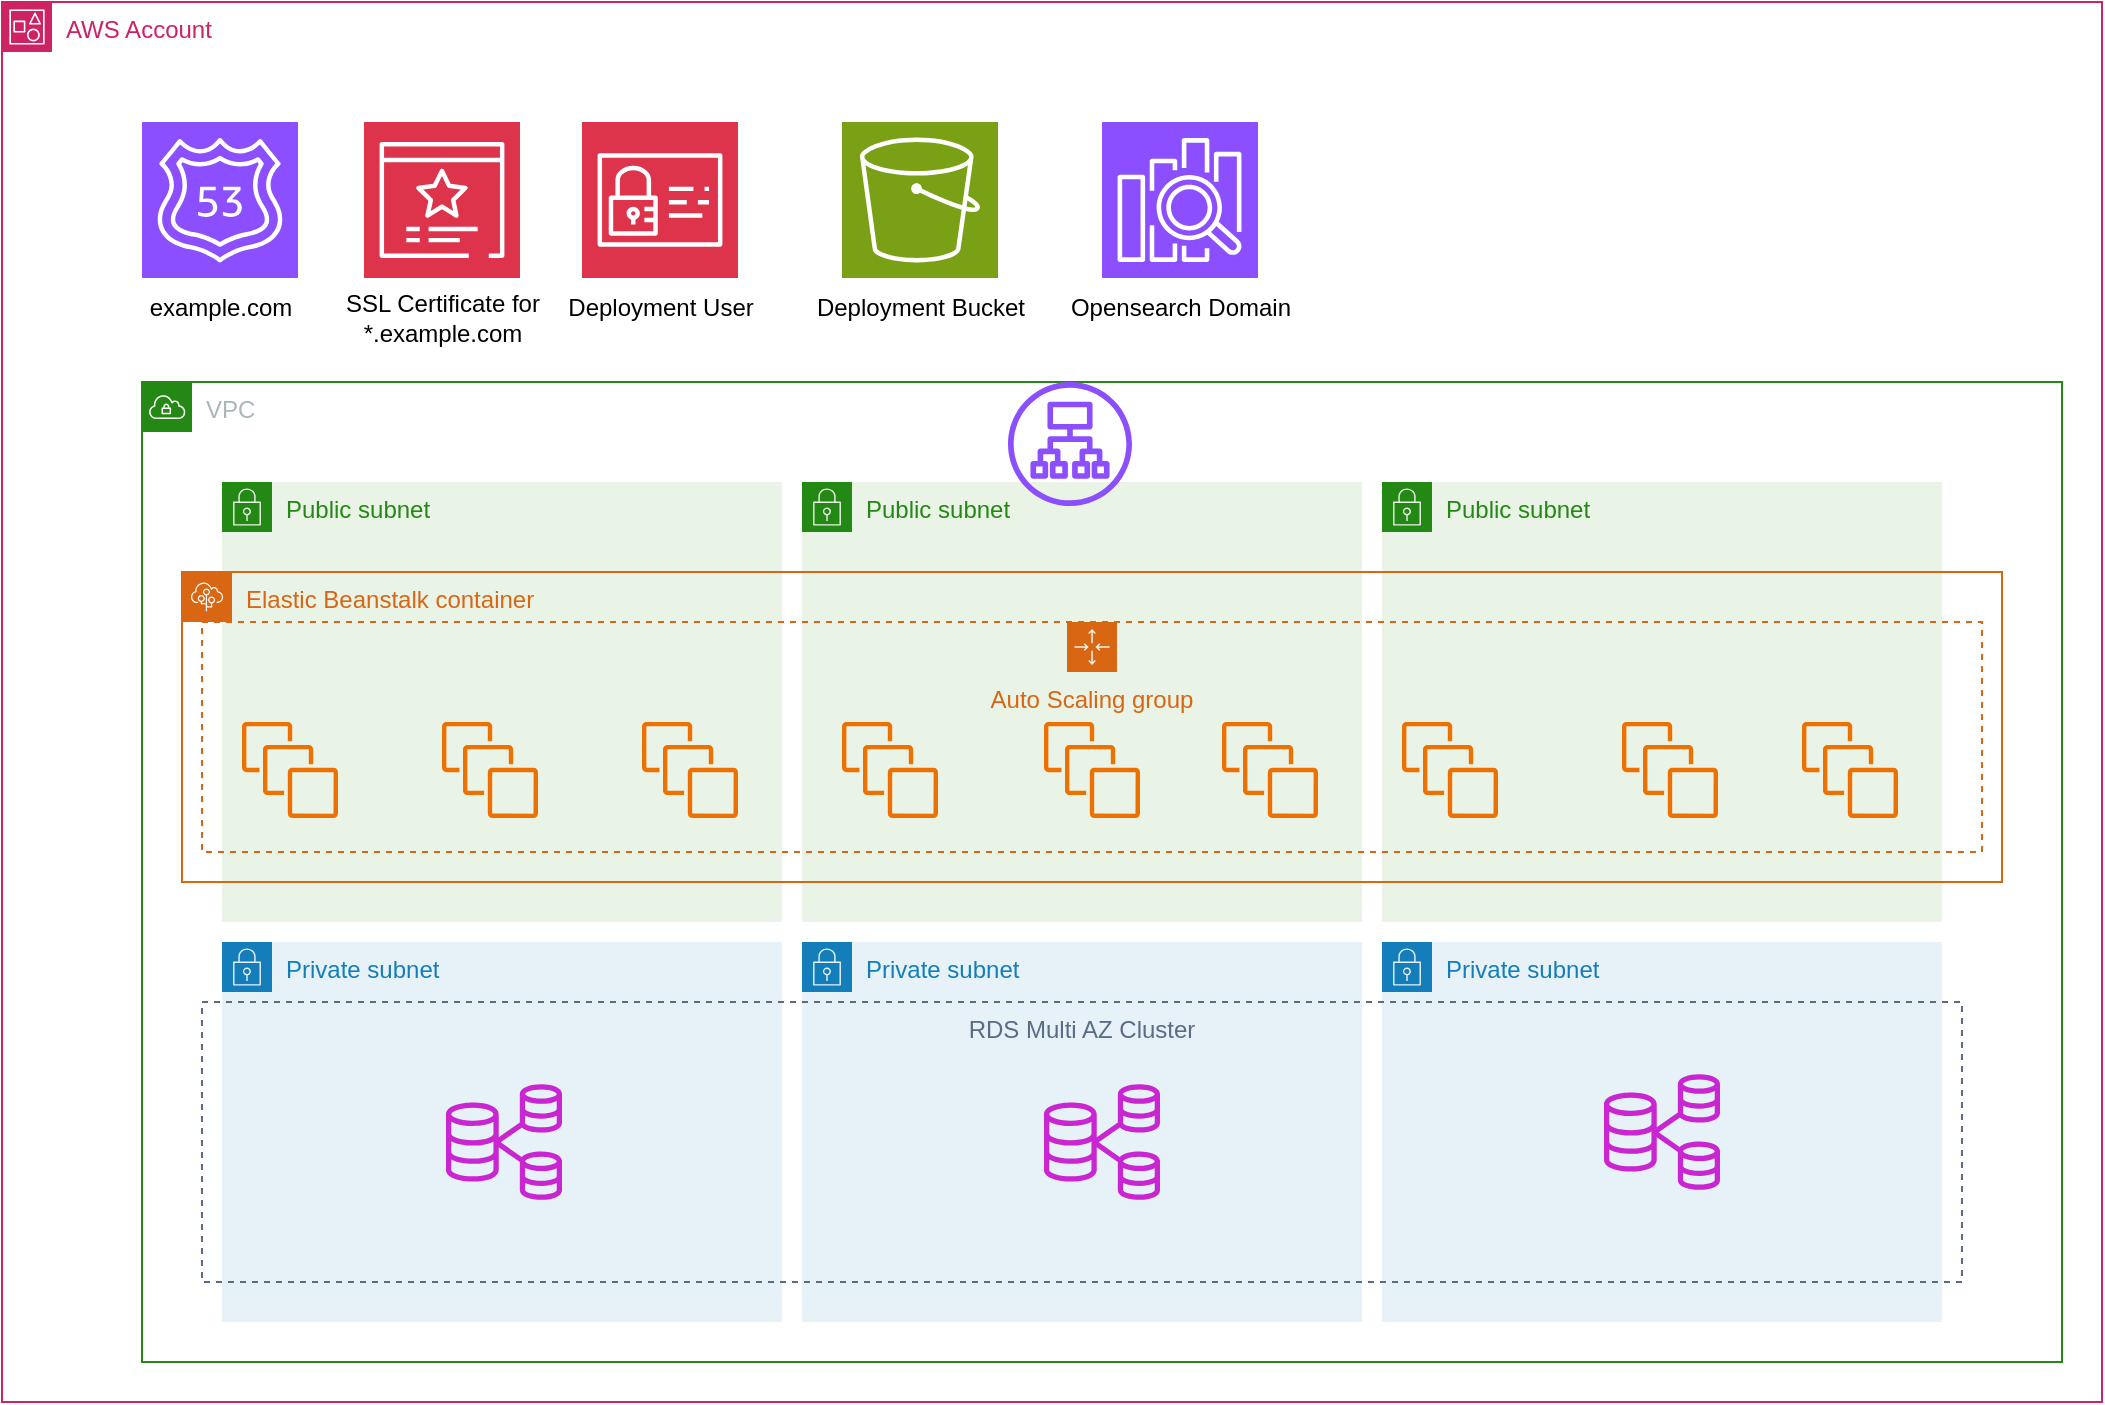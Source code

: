 <mxfile version="22.0.2" type="device">
  <diagram name="Page-1" id="bzmY6BxvUh_KCsVDawGj">
    <mxGraphModel dx="1555" dy="1040" grid="1" gridSize="10" guides="1" tooltips="1" connect="1" arrows="1" fold="1" page="1" pageScale="1" pageWidth="1169" pageHeight="827" math="0" shadow="0">
      <root>
        <mxCell id="0" />
        <mxCell id="1" parent="0" />
        <mxCell id="bE_TkDFXZmMuQC_WpFSf-1" value="AWS Account" style="points=[[0,0],[0.25,0],[0.5,0],[0.75,0],[1,0],[1,0.25],[1,0.5],[1,0.75],[1,1],[0.75,1],[0.5,1],[0.25,1],[0,1],[0,0.75],[0,0.5],[0,0.25]];outlineConnect=0;gradientColor=none;html=1;whiteSpace=wrap;fontSize=12;fontStyle=0;container=1;pointerEvents=0;collapsible=0;recursiveResize=0;shape=mxgraph.aws4.group;grIcon=mxgraph.aws4.group_account;strokeColor=#CD2264;fillColor=none;verticalAlign=top;align=left;spacingLeft=30;fontColor=#CD2264;dashed=0;" parent="1" vertex="1">
          <mxGeometry x="90" y="70" width="1050" height="700" as="geometry" />
        </mxCell>
        <mxCell id="bE_TkDFXZmMuQC_WpFSf-2" value="" style="sketch=0;points=[[0,0,0],[0.25,0,0],[0.5,0,0],[0.75,0,0],[1,0,0],[0,1,0],[0.25,1,0],[0.5,1,0],[0.75,1,0],[1,1,0],[0,0.25,0],[0,0.5,0],[0,0.75,0],[1,0.25,0],[1,0.5,0],[1,0.75,0]];outlineConnect=0;fontColor=#232F3E;fillColor=#8C4FFF;strokeColor=#ffffff;dashed=0;verticalLabelPosition=bottom;verticalAlign=top;align=center;html=1;fontSize=12;fontStyle=0;aspect=fixed;shape=mxgraph.aws4.resourceIcon;resIcon=mxgraph.aws4.route_53;" parent="bE_TkDFXZmMuQC_WpFSf-1" vertex="1">
          <mxGeometry x="70" y="60" width="78" height="78" as="geometry" />
        </mxCell>
        <mxCell id="bE_TkDFXZmMuQC_WpFSf-3" value="" style="sketch=0;points=[[0,0,0],[0.25,0,0],[0.5,0,0],[0.75,0,0],[1,0,0],[0,1,0],[0.25,1,0],[0.5,1,0],[0.75,1,0],[1,1,0],[0,0.25,0],[0,0.5,0],[0,0.75,0],[1,0.25,0],[1,0.5,0],[1,0.75,0]];outlineConnect=0;fontColor=#232F3E;fillColor=#DD344C;strokeColor=#ffffff;dashed=0;verticalLabelPosition=bottom;verticalAlign=top;align=center;html=1;fontSize=12;fontStyle=0;aspect=fixed;shape=mxgraph.aws4.resourceIcon;resIcon=mxgraph.aws4.certificate_manager_3;" parent="bE_TkDFXZmMuQC_WpFSf-1" vertex="1">
          <mxGeometry x="181" y="60" width="78" height="78" as="geometry" />
        </mxCell>
        <mxCell id="bE_TkDFXZmMuQC_WpFSf-4" value="example.com" style="text;html=1;align=center;verticalAlign=middle;resizable=0;points=[];autosize=1;strokeColor=none;fillColor=none;" parent="bE_TkDFXZmMuQC_WpFSf-1" vertex="1">
          <mxGeometry x="64" y="138" width="90" height="30" as="geometry" />
        </mxCell>
        <mxCell id="bE_TkDFXZmMuQC_WpFSf-5" value="SSL Certificate for&lt;br&gt;*.example.com" style="text;html=1;align=center;verticalAlign=middle;resizable=0;points=[];autosize=1;strokeColor=none;fillColor=none;" parent="bE_TkDFXZmMuQC_WpFSf-1" vertex="1">
          <mxGeometry x="160" y="138" width="120" height="40" as="geometry" />
        </mxCell>
        <mxCell id="bE_TkDFXZmMuQC_WpFSf-6" value="VPC" style="points=[[0,0],[0.25,0],[0.5,0],[0.75,0],[1,0],[1,0.25],[1,0.5],[1,0.75],[1,1],[0.75,1],[0.5,1],[0.25,1],[0,1],[0,0.75],[0,0.5],[0,0.25]];outlineConnect=0;gradientColor=none;html=1;whiteSpace=wrap;fontSize=12;fontStyle=0;container=1;pointerEvents=0;collapsible=0;recursiveResize=0;shape=mxgraph.aws4.group;grIcon=mxgraph.aws4.group_vpc;strokeColor=#248814;fillColor=none;verticalAlign=top;align=left;spacingLeft=30;fontColor=#AAB7B8;dashed=0;" parent="bE_TkDFXZmMuQC_WpFSf-1" vertex="1">
          <mxGeometry x="70" y="190" width="960" height="490" as="geometry" />
        </mxCell>
        <mxCell id="bE_TkDFXZmMuQC_WpFSf-7" value="Private subnet" style="points=[[0,0],[0.25,0],[0.5,0],[0.75,0],[1,0],[1,0.25],[1,0.5],[1,0.75],[1,1],[0.75,1],[0.5,1],[0.25,1],[0,1],[0,0.75],[0,0.5],[0,0.25]];outlineConnect=0;gradientColor=none;html=1;whiteSpace=wrap;fontSize=12;fontStyle=0;container=1;pointerEvents=0;collapsible=0;recursiveResize=0;shape=mxgraph.aws4.group;grIcon=mxgraph.aws4.group_security_group;grStroke=0;strokeColor=#147EBA;fillColor=#E6F2F8;verticalAlign=top;align=left;spacingLeft=30;fontColor=#147EBA;dashed=0;" parent="bE_TkDFXZmMuQC_WpFSf-6" vertex="1">
          <mxGeometry x="40" y="280" width="280" height="190" as="geometry" />
        </mxCell>
        <mxCell id="bE_TkDFXZmMuQC_WpFSf-8" value="Public subnet" style="points=[[0,0],[0.25,0],[0.5,0],[0.75,0],[1,0],[1,0.25],[1,0.5],[1,0.75],[1,1],[0.75,1],[0.5,1],[0.25,1],[0,1],[0,0.75],[0,0.5],[0,0.25]];outlineConnect=0;gradientColor=none;html=1;whiteSpace=wrap;fontSize=12;fontStyle=0;container=1;pointerEvents=0;collapsible=0;recursiveResize=0;shape=mxgraph.aws4.group;grIcon=mxgraph.aws4.group_security_group;grStroke=0;strokeColor=#248814;fillColor=#E9F3E6;verticalAlign=top;align=left;spacingLeft=30;fontColor=#248814;dashed=0;" parent="bE_TkDFXZmMuQC_WpFSf-6" vertex="1">
          <mxGeometry x="40" y="50" width="280" height="220" as="geometry" />
        </mxCell>
        <mxCell id="bE_TkDFXZmMuQC_WpFSf-10" value="Public subnet" style="points=[[0,0],[0.25,0],[0.5,0],[0.75,0],[1,0],[1,0.25],[1,0.5],[1,0.75],[1,1],[0.75,1],[0.5,1],[0.25,1],[0,1],[0,0.75],[0,0.5],[0,0.25]];outlineConnect=0;gradientColor=none;html=1;whiteSpace=wrap;fontSize=12;fontStyle=0;container=1;pointerEvents=0;collapsible=0;recursiveResize=0;shape=mxgraph.aws4.group;grIcon=mxgraph.aws4.group_security_group;grStroke=0;strokeColor=#248814;fillColor=#E9F3E6;verticalAlign=top;align=left;spacingLeft=30;fontColor=#248814;dashed=0;" parent="bE_TkDFXZmMuQC_WpFSf-6" vertex="1">
          <mxGeometry x="330" y="50" width="280" height="220" as="geometry" />
        </mxCell>
        <mxCell id="bE_TkDFXZmMuQC_WpFSf-11" value="Public subnet" style="points=[[0,0],[0.25,0],[0.5,0],[0.75,0],[1,0],[1,0.25],[1,0.5],[1,0.75],[1,1],[0.75,1],[0.5,1],[0.25,1],[0,1],[0,0.75],[0,0.5],[0,0.25]];outlineConnect=0;gradientColor=none;html=1;whiteSpace=wrap;fontSize=12;fontStyle=0;container=1;pointerEvents=0;collapsible=0;recursiveResize=0;shape=mxgraph.aws4.group;grIcon=mxgraph.aws4.group_security_group;grStroke=0;strokeColor=#248814;fillColor=#E9F3E6;verticalAlign=top;align=left;spacingLeft=30;fontColor=#248814;dashed=0;" parent="bE_TkDFXZmMuQC_WpFSf-6" vertex="1">
          <mxGeometry x="620" y="50" width="280" height="220" as="geometry" />
        </mxCell>
        <mxCell id="bE_TkDFXZmMuQC_WpFSf-12" value="Private subnet" style="points=[[0,0],[0.25,0],[0.5,0],[0.75,0],[1,0],[1,0.25],[1,0.5],[1,0.75],[1,1],[0.75,1],[0.5,1],[0.25,1],[0,1],[0,0.75],[0,0.5],[0,0.25]];outlineConnect=0;gradientColor=none;html=1;whiteSpace=wrap;fontSize=12;fontStyle=0;container=1;pointerEvents=0;collapsible=0;recursiveResize=0;shape=mxgraph.aws4.group;grIcon=mxgraph.aws4.group_security_group;grStroke=0;strokeColor=#147EBA;fillColor=#E6F2F8;verticalAlign=top;align=left;spacingLeft=30;fontColor=#147EBA;dashed=0;" parent="bE_TkDFXZmMuQC_WpFSf-6" vertex="1">
          <mxGeometry x="330" y="280" width="280" height="190" as="geometry" />
        </mxCell>
        <mxCell id="bE_TkDFXZmMuQC_WpFSf-13" value="Private subnet" style="points=[[0,0],[0.25,0],[0.5,0],[0.75,0],[1,0],[1,0.25],[1,0.5],[1,0.75],[1,1],[0.75,1],[0.5,1],[0.25,1],[0,1],[0,0.75],[0,0.5],[0,0.25]];outlineConnect=0;gradientColor=none;html=1;whiteSpace=wrap;fontSize=12;fontStyle=0;container=1;pointerEvents=0;collapsible=0;recursiveResize=0;shape=mxgraph.aws4.group;grIcon=mxgraph.aws4.group_security_group;grStroke=0;strokeColor=#147EBA;fillColor=#E6F2F8;verticalAlign=top;align=left;spacingLeft=30;fontColor=#147EBA;dashed=0;" parent="bE_TkDFXZmMuQC_WpFSf-6" vertex="1">
          <mxGeometry x="620" y="280" width="280" height="190" as="geometry" />
        </mxCell>
        <mxCell id="bE_TkDFXZmMuQC_WpFSf-30" value="RDS Multi AZ Cluster" style="fillColor=none;strokeColor=#5A6C86;dashed=1;verticalAlign=top;fontStyle=0;fontColor=#5A6C86;whiteSpace=wrap;html=1;" parent="bE_TkDFXZmMuQC_WpFSf-6" vertex="1">
          <mxGeometry x="30" y="310" width="880" height="140" as="geometry" />
        </mxCell>
        <mxCell id="bE_TkDFXZmMuQC_WpFSf-16" value="Elastic Beanstalk container" style="points=[[0,0],[0.25,0],[0.5,0],[0.75,0],[1,0],[1,0.25],[1,0.5],[1,0.75],[1,1],[0.75,1],[0.5,1],[0.25,1],[0,1],[0,0.75],[0,0.5],[0,0.25]];outlineConnect=0;gradientColor=none;html=1;whiteSpace=wrap;fontSize=12;fontStyle=0;container=1;pointerEvents=0;collapsible=0;recursiveResize=0;shape=mxgraph.aws4.group;grIcon=mxgraph.aws4.group_elastic_beanstalk;strokeColor=#D86613;fillColor=none;verticalAlign=top;align=left;spacingLeft=30;fontColor=#D86613;dashed=0;" parent="bE_TkDFXZmMuQC_WpFSf-6" vertex="1">
          <mxGeometry x="20" y="95" width="910" height="155" as="geometry" />
        </mxCell>
        <mxCell id="bE_TkDFXZmMuQC_WpFSf-17" value="Auto Scaling group" style="points=[[0,0],[0.25,0],[0.5,0],[0.75,0],[1,0],[1,0.25],[1,0.5],[1,0.75],[1,1],[0.75,1],[0.5,1],[0.25,1],[0,1],[0,0.75],[0,0.5],[0,0.25]];outlineConnect=0;gradientColor=none;html=1;whiteSpace=wrap;fontSize=12;fontStyle=0;container=1;pointerEvents=0;collapsible=0;recursiveResize=0;shape=mxgraph.aws4.groupCenter;grIcon=mxgraph.aws4.group_auto_scaling_group;grStroke=1;strokeColor=#D86613;fillColor=none;verticalAlign=top;align=center;fontColor=#D86613;dashed=1;spacingTop=25;" parent="bE_TkDFXZmMuQC_WpFSf-16" vertex="1">
          <mxGeometry x="10" y="25" width="890" height="115" as="geometry" />
        </mxCell>
        <mxCell id="bE_TkDFXZmMuQC_WpFSf-18" value="" style="sketch=0;outlineConnect=0;fontColor=#232F3E;gradientColor=none;fillColor=#ED7100;strokeColor=none;dashed=0;verticalLabelPosition=bottom;verticalAlign=top;align=center;html=1;fontSize=12;fontStyle=0;aspect=fixed;pointerEvents=1;shape=mxgraph.aws4.instances;" parent="bE_TkDFXZmMuQC_WpFSf-17" vertex="1">
          <mxGeometry x="20" y="50" width="48" height="48" as="geometry" />
        </mxCell>
        <mxCell id="bE_TkDFXZmMuQC_WpFSf-19" value="" style="sketch=0;outlineConnect=0;fontColor=#232F3E;gradientColor=none;fillColor=#ED7100;strokeColor=none;dashed=0;verticalLabelPosition=bottom;verticalAlign=top;align=center;html=1;fontSize=12;fontStyle=0;aspect=fixed;pointerEvents=1;shape=mxgraph.aws4.instances;" parent="bE_TkDFXZmMuQC_WpFSf-17" vertex="1">
          <mxGeometry x="120" y="50" width="48" height="48" as="geometry" />
        </mxCell>
        <mxCell id="bE_TkDFXZmMuQC_WpFSf-20" value="" style="sketch=0;outlineConnect=0;fontColor=#232F3E;gradientColor=none;fillColor=#ED7100;strokeColor=none;dashed=0;verticalLabelPosition=bottom;verticalAlign=top;align=center;html=1;fontSize=12;fontStyle=0;aspect=fixed;pointerEvents=1;shape=mxgraph.aws4.instances;" parent="bE_TkDFXZmMuQC_WpFSf-17" vertex="1">
          <mxGeometry x="220" y="50" width="48" height="48" as="geometry" />
        </mxCell>
        <mxCell id="bE_TkDFXZmMuQC_WpFSf-21" value="" style="sketch=0;outlineConnect=0;fontColor=#232F3E;gradientColor=none;fillColor=#ED7100;strokeColor=none;dashed=0;verticalLabelPosition=bottom;verticalAlign=top;align=center;html=1;fontSize=12;fontStyle=0;aspect=fixed;pointerEvents=1;shape=mxgraph.aws4.instances;" parent="bE_TkDFXZmMuQC_WpFSf-17" vertex="1">
          <mxGeometry x="320" y="50" width="48" height="48" as="geometry" />
        </mxCell>
        <mxCell id="bE_TkDFXZmMuQC_WpFSf-22" value="" style="sketch=0;outlineConnect=0;fontColor=#232F3E;gradientColor=none;fillColor=#ED7100;strokeColor=none;dashed=0;verticalLabelPosition=bottom;verticalAlign=top;align=center;html=1;fontSize=12;fontStyle=0;aspect=fixed;pointerEvents=1;shape=mxgraph.aws4.instances;" parent="bE_TkDFXZmMuQC_WpFSf-17" vertex="1">
          <mxGeometry x="421" y="50" width="48" height="48" as="geometry" />
        </mxCell>
        <mxCell id="bE_TkDFXZmMuQC_WpFSf-23" value="" style="sketch=0;outlineConnect=0;fontColor=#232F3E;gradientColor=none;fillColor=#ED7100;strokeColor=none;dashed=0;verticalLabelPosition=bottom;verticalAlign=top;align=center;html=1;fontSize=12;fontStyle=0;aspect=fixed;pointerEvents=1;shape=mxgraph.aws4.instances;" parent="bE_TkDFXZmMuQC_WpFSf-17" vertex="1">
          <mxGeometry x="510" y="50" width="48" height="48" as="geometry" />
        </mxCell>
        <mxCell id="bE_TkDFXZmMuQC_WpFSf-24" value="" style="sketch=0;outlineConnect=0;fontColor=#232F3E;gradientColor=none;fillColor=#ED7100;strokeColor=none;dashed=0;verticalLabelPosition=bottom;verticalAlign=top;align=center;html=1;fontSize=12;fontStyle=0;aspect=fixed;pointerEvents=1;shape=mxgraph.aws4.instances;" parent="bE_TkDFXZmMuQC_WpFSf-17" vertex="1">
          <mxGeometry x="600" y="50" width="48" height="48" as="geometry" />
        </mxCell>
        <mxCell id="bE_TkDFXZmMuQC_WpFSf-25" value="" style="sketch=0;outlineConnect=0;fontColor=#232F3E;gradientColor=none;fillColor=#ED7100;strokeColor=none;dashed=0;verticalLabelPosition=bottom;verticalAlign=top;align=center;html=1;fontSize=12;fontStyle=0;aspect=fixed;pointerEvents=1;shape=mxgraph.aws4.instances;" parent="bE_TkDFXZmMuQC_WpFSf-17" vertex="1">
          <mxGeometry x="710" y="50" width="48" height="48" as="geometry" />
        </mxCell>
        <mxCell id="bE_TkDFXZmMuQC_WpFSf-26" value="" style="sketch=0;outlineConnect=0;fontColor=#232F3E;gradientColor=none;fillColor=#ED7100;strokeColor=none;dashed=0;verticalLabelPosition=bottom;verticalAlign=top;align=center;html=1;fontSize=12;fontStyle=0;aspect=fixed;pointerEvents=1;shape=mxgraph.aws4.instances;" parent="bE_TkDFXZmMuQC_WpFSf-17" vertex="1">
          <mxGeometry x="800" y="50" width="48" height="48" as="geometry" />
        </mxCell>
        <mxCell id="bE_TkDFXZmMuQC_WpFSf-31" value="" style="sketch=0;outlineConnect=0;fontColor=#232F3E;gradientColor=none;fillColor=#C925D1;strokeColor=none;dashed=0;verticalLabelPosition=bottom;verticalAlign=top;align=center;html=1;fontSize=12;fontStyle=0;aspect=fixed;pointerEvents=1;shape=mxgraph.aws4.rds_multi_az_db_cluster;" parent="bE_TkDFXZmMuQC_WpFSf-6" vertex="1">
          <mxGeometry x="152" y="351" width="58" height="58" as="geometry" />
        </mxCell>
        <mxCell id="bE_TkDFXZmMuQC_WpFSf-32" value="" style="sketch=0;outlineConnect=0;fontColor=#232F3E;gradientColor=none;fillColor=#C925D1;strokeColor=none;dashed=0;verticalLabelPosition=bottom;verticalAlign=top;align=center;html=1;fontSize=12;fontStyle=0;aspect=fixed;pointerEvents=1;shape=mxgraph.aws4.rds_multi_az_db_cluster;" parent="bE_TkDFXZmMuQC_WpFSf-6" vertex="1">
          <mxGeometry x="451" y="351" width="58" height="58" as="geometry" />
        </mxCell>
        <mxCell id="bE_TkDFXZmMuQC_WpFSf-33" value="" style="sketch=0;outlineConnect=0;fontColor=#232F3E;gradientColor=none;fillColor=#C925D1;strokeColor=none;dashed=0;verticalLabelPosition=bottom;verticalAlign=top;align=center;html=1;fontSize=12;fontStyle=0;aspect=fixed;pointerEvents=1;shape=mxgraph.aws4.rds_multi_az_db_cluster;" parent="bE_TkDFXZmMuQC_WpFSf-6" vertex="1">
          <mxGeometry x="731" y="346" width="58" height="58" as="geometry" />
        </mxCell>
        <mxCell id="bE_TkDFXZmMuQC_WpFSf-9" value="" style="sketch=0;outlineConnect=0;fontColor=#232F3E;gradientColor=none;fillColor=#8C4FFF;strokeColor=none;dashed=0;verticalLabelPosition=bottom;verticalAlign=top;align=center;html=1;fontSize=12;fontStyle=0;aspect=fixed;pointerEvents=1;shape=mxgraph.aws4.application_load_balancer;" parent="bE_TkDFXZmMuQC_WpFSf-6" vertex="1">
          <mxGeometry x="433" width="62" height="62" as="geometry" />
        </mxCell>
        <mxCell id="bE_TkDFXZmMuQC_WpFSf-14" value="" style="sketch=0;points=[[0,0,0],[0.25,0,0],[0.5,0,0],[0.75,0,0],[1,0,0],[0,1,0],[0.25,1,0],[0.5,1,0],[0.75,1,0],[1,1,0],[0,0.25,0],[0,0.5,0],[0,0.75,0],[1,0.25,0],[1,0.5,0],[1,0.75,0]];outlineConnect=0;fontColor=#232F3E;fillColor=#DD344C;strokeColor=#ffffff;dashed=0;verticalLabelPosition=bottom;verticalAlign=top;align=center;html=1;fontSize=12;fontStyle=0;aspect=fixed;shape=mxgraph.aws4.resourceIcon;resIcon=mxgraph.aws4.identity_and_access_management;" parent="bE_TkDFXZmMuQC_WpFSf-1" vertex="1">
          <mxGeometry x="290" y="60" width="78" height="78" as="geometry" />
        </mxCell>
        <mxCell id="bE_TkDFXZmMuQC_WpFSf-15" value="" style="sketch=0;points=[[0,0,0],[0.25,0,0],[0.5,0,0],[0.75,0,0],[1,0,0],[0,1,0],[0.25,1,0],[0.5,1,0],[0.75,1,0],[1,1,0],[0,0.25,0],[0,0.5,0],[0,0.75,0],[1,0.25,0],[1,0.5,0],[1,0.75,0]];outlineConnect=0;fontColor=#232F3E;fillColor=#7AA116;strokeColor=#ffffff;dashed=0;verticalLabelPosition=bottom;verticalAlign=top;align=center;html=1;fontSize=12;fontStyle=0;aspect=fixed;shape=mxgraph.aws4.resourceIcon;resIcon=mxgraph.aws4.s3;" parent="bE_TkDFXZmMuQC_WpFSf-1" vertex="1">
          <mxGeometry x="420" y="60" width="78" height="78" as="geometry" />
        </mxCell>
        <mxCell id="bE_TkDFXZmMuQC_WpFSf-34" value="Deployment User" style="text;html=1;align=center;verticalAlign=middle;resizable=0;points=[];autosize=1;strokeColor=none;fillColor=none;" parent="bE_TkDFXZmMuQC_WpFSf-1" vertex="1">
          <mxGeometry x="269" y="138" width="120" height="30" as="geometry" />
        </mxCell>
        <mxCell id="bE_TkDFXZmMuQC_WpFSf-35" value="Deployment Bucket" style="text;html=1;align=center;verticalAlign=middle;resizable=0;points=[];autosize=1;strokeColor=none;fillColor=none;" parent="bE_TkDFXZmMuQC_WpFSf-1" vertex="1">
          <mxGeometry x="394" y="138" width="130" height="30" as="geometry" />
        </mxCell>
        <mxCell id="GDTsLEiagNpxe-Evh1-h-1" value="" style="sketch=0;points=[[0,0,0],[0.25,0,0],[0.5,0,0],[0.75,0,0],[1,0,0],[0,1,0],[0.25,1,0],[0.5,1,0],[0.75,1,0],[1,1,0],[0,0.25,0],[0,0.5,0],[0,0.75,0],[1,0.25,0],[1,0.5,0],[1,0.75,0]];outlineConnect=0;fontColor=#232F3E;fillColor=#8C4FFF;strokeColor=#ffffff;dashed=0;verticalLabelPosition=bottom;verticalAlign=top;align=center;html=1;fontSize=12;fontStyle=0;aspect=fixed;shape=mxgraph.aws4.resourceIcon;resIcon=mxgraph.aws4.elasticsearch_service;" vertex="1" parent="bE_TkDFXZmMuQC_WpFSf-1">
          <mxGeometry x="550" y="60" width="78" height="78" as="geometry" />
        </mxCell>
        <mxCell id="GDTsLEiagNpxe-Evh1-h-2" value="Opensearch Domain" style="text;html=1;align=center;verticalAlign=middle;resizable=0;points=[];autosize=1;strokeColor=none;fillColor=none;" vertex="1" parent="bE_TkDFXZmMuQC_WpFSf-1">
          <mxGeometry x="524" y="138" width="130" height="30" as="geometry" />
        </mxCell>
      </root>
    </mxGraphModel>
  </diagram>
</mxfile>
